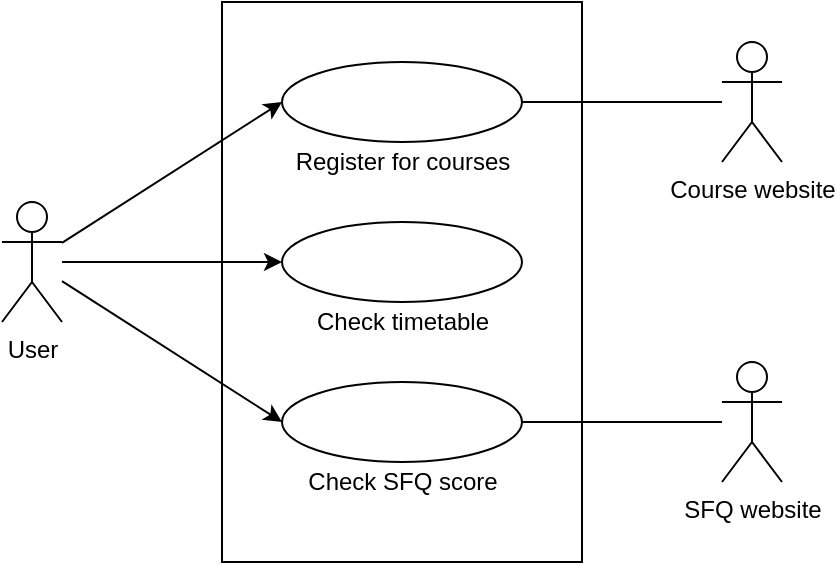 <mxfile version="12.9.6" type="google"><diagram id="ExAGxnj7JPvVQjgvZhSb" name="Page-1"><mxGraphModel dx="813" dy="426" grid="1" gridSize="10" guides="1" tooltips="1" connect="1" arrows="1" fold="1" page="1" pageScale="1" pageWidth="850" pageHeight="1100" math="0" shadow="0"><root><mxCell id="0"/><mxCell id="1" parent="0"/><mxCell id="ePgYCkJOt9B2cvNCKuiW-13" value="" style="rounded=0;whiteSpace=wrap;html=1;fillColor=none;" vertex="1" parent="1"><mxGeometry x="330" y="170" width="180" height="280" as="geometry"/></mxCell><mxCell id="ePgYCkJOt9B2cvNCKuiW-6" value="" style="group" vertex="1" connectable="0" parent="1"><mxGeometry x="360" y="200" width="120" height="60" as="geometry"/></mxCell><mxCell id="ePgYCkJOt9B2cvNCKuiW-2" value="" style="ellipse;whiteSpace=wrap;html=1;" vertex="1" parent="ePgYCkJOt9B2cvNCKuiW-6"><mxGeometry width="120" height="40" as="geometry"/></mxCell><mxCell id="ePgYCkJOt9B2cvNCKuiW-5" value="Register for courses" style="text;html=1;align=center;verticalAlign=middle;resizable=0;points=[];autosize=1;" vertex="1" parent="ePgYCkJOt9B2cvNCKuiW-6"><mxGeometry y="40" width="120" height="20" as="geometry"/></mxCell><mxCell id="ePgYCkJOt9B2cvNCKuiW-10" value="" style="group" vertex="1" connectable="0" parent="1"><mxGeometry x="360" y="360" width="120" height="60" as="geometry"/></mxCell><mxCell id="ePgYCkJOt9B2cvNCKuiW-11" value="" style="ellipse;whiteSpace=wrap;html=1;" vertex="1" parent="ePgYCkJOt9B2cvNCKuiW-10"><mxGeometry width="120" height="40" as="geometry"/></mxCell><mxCell id="ePgYCkJOt9B2cvNCKuiW-12" value="Check SFQ score" style="text;html=1;align=center;verticalAlign=middle;resizable=0;points=[];autosize=1;" vertex="1" parent="ePgYCkJOt9B2cvNCKuiW-10"><mxGeometry x="5" y="40" width="110" height="20" as="geometry"/></mxCell><mxCell id="ePgYCkJOt9B2cvNCKuiW-19" style="rounded=0;orthogonalLoop=1;jettySize=auto;html=1;entryX=0;entryY=0.5;entryDx=0;entryDy=0;" edge="1" parent="1" source="ePgYCkJOt9B2cvNCKuiW-14" target="ePgYCkJOt9B2cvNCKuiW-2"><mxGeometry relative="1" as="geometry"/></mxCell><mxCell id="ePgYCkJOt9B2cvNCKuiW-20" style="edgeStyle=none;rounded=0;orthogonalLoop=1;jettySize=auto;html=1;entryX=0;entryY=0.5;entryDx=0;entryDy=0;" edge="1" parent="1" source="ePgYCkJOt9B2cvNCKuiW-14" target="ePgYCkJOt9B2cvNCKuiW-17"><mxGeometry relative="1" as="geometry"/></mxCell><mxCell id="ePgYCkJOt9B2cvNCKuiW-21" style="edgeStyle=none;rounded=0;orthogonalLoop=1;jettySize=auto;html=1;entryX=0;entryY=0.5;entryDx=0;entryDy=0;" edge="1" parent="1" source="ePgYCkJOt9B2cvNCKuiW-14" target="ePgYCkJOt9B2cvNCKuiW-11"><mxGeometry relative="1" as="geometry"/></mxCell><mxCell id="ePgYCkJOt9B2cvNCKuiW-14" value="User" style="shape=umlActor;verticalLabelPosition=bottom;labelBackgroundColor=#ffffff;verticalAlign=top;html=1;outlineConnect=0;fillColor=none;" vertex="1" parent="1"><mxGeometry x="220" y="270" width="30" height="60" as="geometry"/></mxCell><mxCell id="ePgYCkJOt9B2cvNCKuiW-16" value="" style="group" vertex="1" connectable="0" parent="1"><mxGeometry x="360" y="280" width="120" height="60" as="geometry"/></mxCell><mxCell id="ePgYCkJOt9B2cvNCKuiW-17" value="" style="ellipse;whiteSpace=wrap;html=1;" vertex="1" parent="ePgYCkJOt9B2cvNCKuiW-16"><mxGeometry width="120" height="40" as="geometry"/></mxCell><mxCell id="ePgYCkJOt9B2cvNCKuiW-18" value="Check timetable" style="text;html=1;align=center;verticalAlign=middle;resizable=0;points=[];autosize=1;" vertex="1" parent="ePgYCkJOt9B2cvNCKuiW-16"><mxGeometry x="10" y="40" width="100" height="20" as="geometry"/></mxCell><mxCell id="ePgYCkJOt9B2cvNCKuiW-25" style="edgeStyle=none;rounded=0;orthogonalLoop=1;jettySize=auto;html=1;entryX=1;entryY=0.5;entryDx=0;entryDy=0;endArrow=none;endFill=0;" edge="1" parent="1" source="ePgYCkJOt9B2cvNCKuiW-22" target="ePgYCkJOt9B2cvNCKuiW-2"><mxGeometry relative="1" as="geometry"/></mxCell><mxCell id="ePgYCkJOt9B2cvNCKuiW-22" value="Course website" style="shape=umlActor;verticalLabelPosition=bottom;labelBackgroundColor=#ffffff;verticalAlign=top;html=1;outlineConnect=0;fillColor=none;" vertex="1" parent="1"><mxGeometry x="580" y="190" width="30" height="60" as="geometry"/></mxCell><mxCell id="ePgYCkJOt9B2cvNCKuiW-24" style="edgeStyle=none;rounded=0;orthogonalLoop=1;jettySize=auto;html=1;entryX=1;entryY=0.5;entryDx=0;entryDy=0;endArrow=none;endFill=0;" edge="1" parent="1" source="ePgYCkJOt9B2cvNCKuiW-23" target="ePgYCkJOt9B2cvNCKuiW-11"><mxGeometry relative="1" as="geometry"/></mxCell><mxCell id="ePgYCkJOt9B2cvNCKuiW-23" value="SFQ website" style="shape=umlActor;verticalLabelPosition=bottom;labelBackgroundColor=#ffffff;verticalAlign=top;html=1;outlineConnect=0;fillColor=none;" vertex="1" parent="1"><mxGeometry x="580" y="350" width="30" height="60" as="geometry"/></mxCell></root></mxGraphModel></diagram></mxfile>